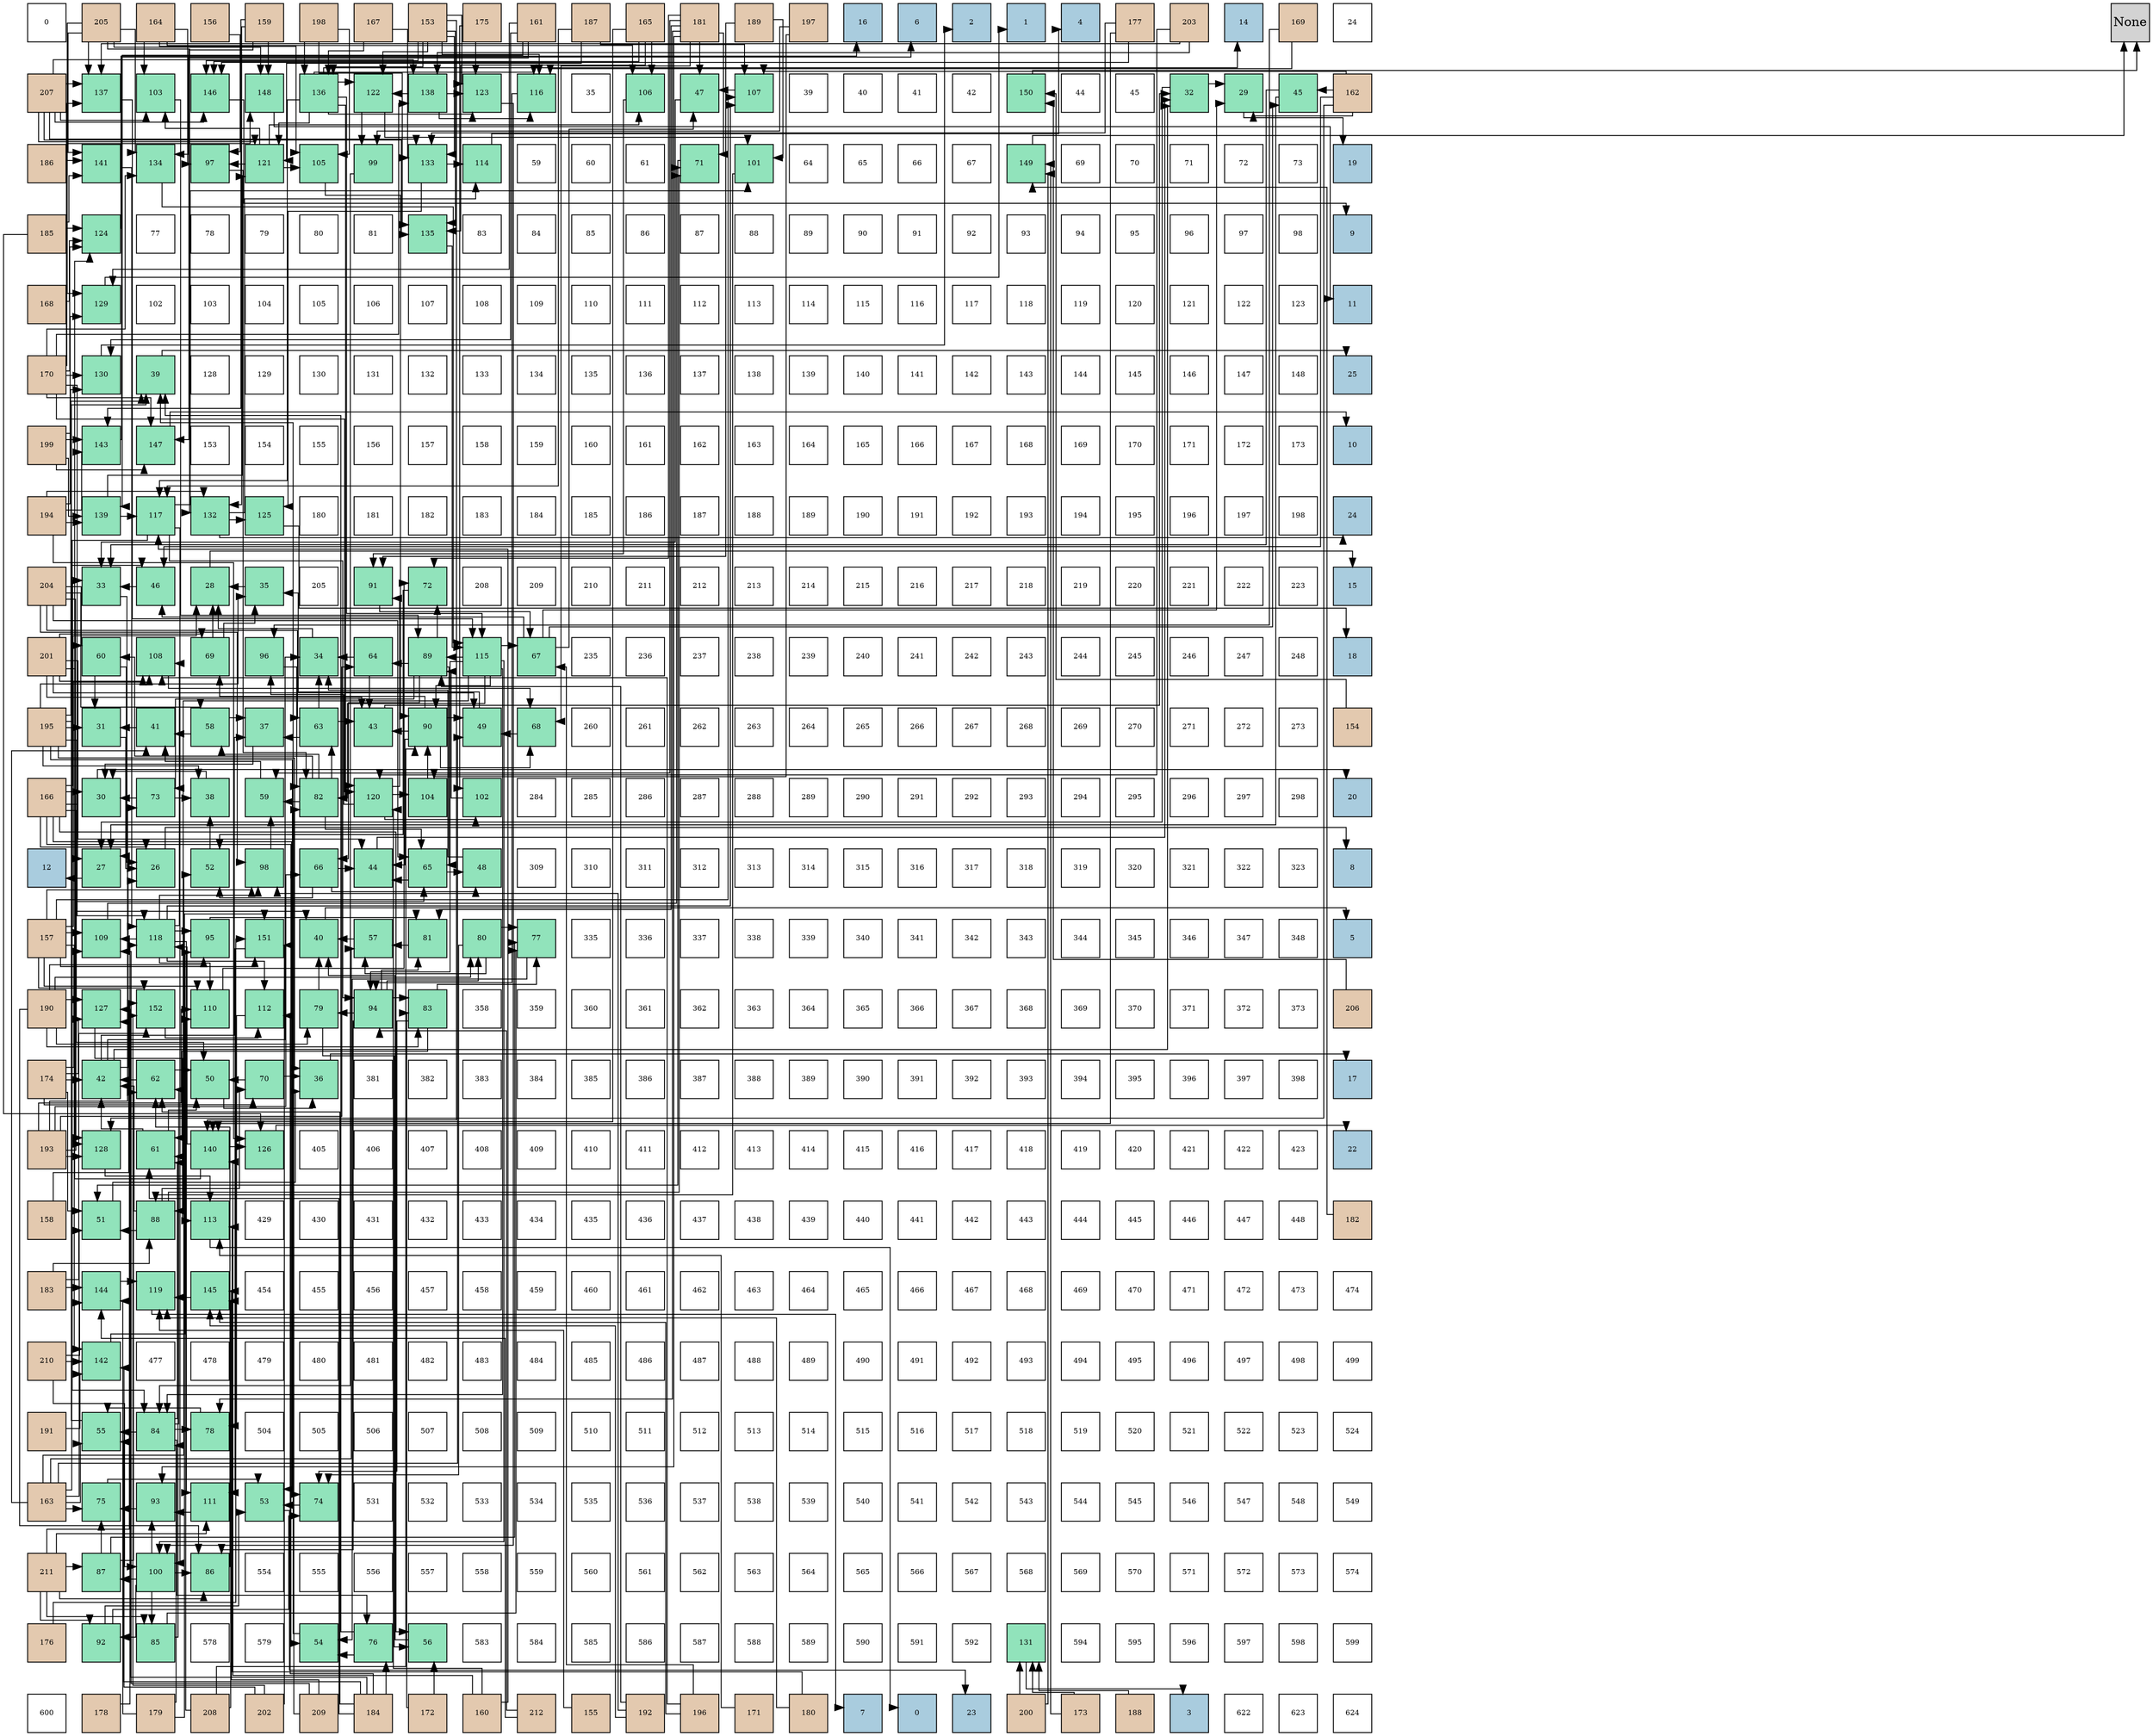 digraph layout{
 rankdir=TB;
 splines=ortho;
 node [style=filled shape=square fixedsize=true width=0.6];
0[label="0", fontsize=8, fillcolor="#ffffff"];
1[label="205", fontsize=8, fillcolor="#e3c9af"];
2[label="164", fontsize=8, fillcolor="#e3c9af"];
3[label="156", fontsize=8, fillcolor="#e3c9af"];
4[label="159", fontsize=8, fillcolor="#e3c9af"];
5[label="198", fontsize=8, fillcolor="#e3c9af"];
6[label="167", fontsize=8, fillcolor="#e3c9af"];
7[label="153", fontsize=8, fillcolor="#e3c9af"];
8[label="175", fontsize=8, fillcolor="#e3c9af"];
9[label="161", fontsize=8, fillcolor="#e3c9af"];
10[label="187", fontsize=8, fillcolor="#e3c9af"];
11[label="165", fontsize=8, fillcolor="#e3c9af"];
12[label="181", fontsize=8, fillcolor="#e3c9af"];
13[label="189", fontsize=8, fillcolor="#e3c9af"];
14[label="197", fontsize=8, fillcolor="#e3c9af"];
15[label="16", fontsize=8, fillcolor="#a9ccde"];
16[label="6", fontsize=8, fillcolor="#a9ccde"];
17[label="2", fontsize=8, fillcolor="#a9ccde"];
18[label="1", fontsize=8, fillcolor="#a9ccde"];
19[label="4", fontsize=8, fillcolor="#a9ccde"];
20[label="177", fontsize=8, fillcolor="#e3c9af"];
21[label="203", fontsize=8, fillcolor="#e3c9af"];
22[label="14", fontsize=8, fillcolor="#a9ccde"];
23[label="169", fontsize=8, fillcolor="#e3c9af"];
24[label="24", fontsize=8, fillcolor="#ffffff"];
25[label="207", fontsize=8, fillcolor="#e3c9af"];
26[label="137", fontsize=8, fillcolor="#91e3bb"];
27[label="103", fontsize=8, fillcolor="#91e3bb"];
28[label="146", fontsize=8, fillcolor="#91e3bb"];
29[label="148", fontsize=8, fillcolor="#91e3bb"];
30[label="136", fontsize=8, fillcolor="#91e3bb"];
31[label="122", fontsize=8, fillcolor="#91e3bb"];
32[label="138", fontsize=8, fillcolor="#91e3bb"];
33[label="123", fontsize=8, fillcolor="#91e3bb"];
34[label="116", fontsize=8, fillcolor="#91e3bb"];
35[label="35", fontsize=8, fillcolor="#ffffff"];
36[label="106", fontsize=8, fillcolor="#91e3bb"];
37[label="47", fontsize=8, fillcolor="#91e3bb"];
38[label="107", fontsize=8, fillcolor="#91e3bb"];
39[label="39", fontsize=8, fillcolor="#ffffff"];
40[label="40", fontsize=8, fillcolor="#ffffff"];
41[label="41", fontsize=8, fillcolor="#ffffff"];
42[label="42", fontsize=8, fillcolor="#ffffff"];
43[label="150", fontsize=8, fillcolor="#91e3bb"];
44[label="44", fontsize=8, fillcolor="#ffffff"];
45[label="45", fontsize=8, fillcolor="#ffffff"];
46[label="32", fontsize=8, fillcolor="#91e3bb"];
47[label="29", fontsize=8, fillcolor="#91e3bb"];
48[label="45", fontsize=8, fillcolor="#91e3bb"];
49[label="162", fontsize=8, fillcolor="#e3c9af"];
50[label="186", fontsize=8, fillcolor="#e3c9af"];
51[label="141", fontsize=8, fillcolor="#91e3bb"];
52[label="134", fontsize=8, fillcolor="#91e3bb"];
53[label="97", fontsize=8, fillcolor="#91e3bb"];
54[label="121", fontsize=8, fillcolor="#91e3bb"];
55[label="105", fontsize=8, fillcolor="#91e3bb"];
56[label="99", fontsize=8, fillcolor="#91e3bb"];
57[label="133", fontsize=8, fillcolor="#91e3bb"];
58[label="114", fontsize=8, fillcolor="#91e3bb"];
59[label="59", fontsize=8, fillcolor="#ffffff"];
60[label="60", fontsize=8, fillcolor="#ffffff"];
61[label="61", fontsize=8, fillcolor="#ffffff"];
62[label="71", fontsize=8, fillcolor="#91e3bb"];
63[label="101", fontsize=8, fillcolor="#91e3bb"];
64[label="64", fontsize=8, fillcolor="#ffffff"];
65[label="65", fontsize=8, fillcolor="#ffffff"];
66[label="66", fontsize=8, fillcolor="#ffffff"];
67[label="67", fontsize=8, fillcolor="#ffffff"];
68[label="149", fontsize=8, fillcolor="#91e3bb"];
69[label="69", fontsize=8, fillcolor="#ffffff"];
70[label="70", fontsize=8, fillcolor="#ffffff"];
71[label="71", fontsize=8, fillcolor="#ffffff"];
72[label="72", fontsize=8, fillcolor="#ffffff"];
73[label="73", fontsize=8, fillcolor="#ffffff"];
74[label="19", fontsize=8, fillcolor="#a9ccde"];
75[label="185", fontsize=8, fillcolor="#e3c9af"];
76[label="124", fontsize=8, fillcolor="#91e3bb"];
77[label="77", fontsize=8, fillcolor="#ffffff"];
78[label="78", fontsize=8, fillcolor="#ffffff"];
79[label="79", fontsize=8, fillcolor="#ffffff"];
80[label="80", fontsize=8, fillcolor="#ffffff"];
81[label="81", fontsize=8, fillcolor="#ffffff"];
82[label="135", fontsize=8, fillcolor="#91e3bb"];
83[label="83", fontsize=8, fillcolor="#ffffff"];
84[label="84", fontsize=8, fillcolor="#ffffff"];
85[label="85", fontsize=8, fillcolor="#ffffff"];
86[label="86", fontsize=8, fillcolor="#ffffff"];
87[label="87", fontsize=8, fillcolor="#ffffff"];
88[label="88", fontsize=8, fillcolor="#ffffff"];
89[label="89", fontsize=8, fillcolor="#ffffff"];
90[label="90", fontsize=8, fillcolor="#ffffff"];
91[label="91", fontsize=8, fillcolor="#ffffff"];
92[label="92", fontsize=8, fillcolor="#ffffff"];
93[label="93", fontsize=8, fillcolor="#ffffff"];
94[label="94", fontsize=8, fillcolor="#ffffff"];
95[label="95", fontsize=8, fillcolor="#ffffff"];
96[label="96", fontsize=8, fillcolor="#ffffff"];
97[label="97", fontsize=8, fillcolor="#ffffff"];
98[label="98", fontsize=8, fillcolor="#ffffff"];
99[label="9", fontsize=8, fillcolor="#a9ccde"];
100[label="168", fontsize=8, fillcolor="#e3c9af"];
101[label="129", fontsize=8, fillcolor="#91e3bb"];
102[label="102", fontsize=8, fillcolor="#ffffff"];
103[label="103", fontsize=8, fillcolor="#ffffff"];
104[label="104", fontsize=8, fillcolor="#ffffff"];
105[label="105", fontsize=8, fillcolor="#ffffff"];
106[label="106", fontsize=8, fillcolor="#ffffff"];
107[label="107", fontsize=8, fillcolor="#ffffff"];
108[label="108", fontsize=8, fillcolor="#ffffff"];
109[label="109", fontsize=8, fillcolor="#ffffff"];
110[label="110", fontsize=8, fillcolor="#ffffff"];
111[label="111", fontsize=8, fillcolor="#ffffff"];
112[label="112", fontsize=8, fillcolor="#ffffff"];
113[label="113", fontsize=8, fillcolor="#ffffff"];
114[label="114", fontsize=8, fillcolor="#ffffff"];
115[label="115", fontsize=8, fillcolor="#ffffff"];
116[label="116", fontsize=8, fillcolor="#ffffff"];
117[label="117", fontsize=8, fillcolor="#ffffff"];
118[label="118", fontsize=8, fillcolor="#ffffff"];
119[label="119", fontsize=8, fillcolor="#ffffff"];
120[label="120", fontsize=8, fillcolor="#ffffff"];
121[label="121", fontsize=8, fillcolor="#ffffff"];
122[label="122", fontsize=8, fillcolor="#ffffff"];
123[label="123", fontsize=8, fillcolor="#ffffff"];
124[label="11", fontsize=8, fillcolor="#a9ccde"];
125[label="170", fontsize=8, fillcolor="#e3c9af"];
126[label="130", fontsize=8, fillcolor="#91e3bb"];
127[label="39", fontsize=8, fillcolor="#91e3bb"];
128[label="128", fontsize=8, fillcolor="#ffffff"];
129[label="129", fontsize=8, fillcolor="#ffffff"];
130[label="130", fontsize=8, fillcolor="#ffffff"];
131[label="131", fontsize=8, fillcolor="#ffffff"];
132[label="132", fontsize=8, fillcolor="#ffffff"];
133[label="133", fontsize=8, fillcolor="#ffffff"];
134[label="134", fontsize=8, fillcolor="#ffffff"];
135[label="135", fontsize=8, fillcolor="#ffffff"];
136[label="136", fontsize=8, fillcolor="#ffffff"];
137[label="137", fontsize=8, fillcolor="#ffffff"];
138[label="138", fontsize=8, fillcolor="#ffffff"];
139[label="139", fontsize=8, fillcolor="#ffffff"];
140[label="140", fontsize=8, fillcolor="#ffffff"];
141[label="141", fontsize=8, fillcolor="#ffffff"];
142[label="142", fontsize=8, fillcolor="#ffffff"];
143[label="143", fontsize=8, fillcolor="#ffffff"];
144[label="144", fontsize=8, fillcolor="#ffffff"];
145[label="145", fontsize=8, fillcolor="#ffffff"];
146[label="146", fontsize=8, fillcolor="#ffffff"];
147[label="147", fontsize=8, fillcolor="#ffffff"];
148[label="148", fontsize=8, fillcolor="#ffffff"];
149[label="25", fontsize=8, fillcolor="#a9ccde"];
150[label="199", fontsize=8, fillcolor="#e3c9af"];
151[label="143", fontsize=8, fillcolor="#91e3bb"];
152[label="147", fontsize=8, fillcolor="#91e3bb"];
153[label="153", fontsize=8, fillcolor="#ffffff"];
154[label="154", fontsize=8, fillcolor="#ffffff"];
155[label="155", fontsize=8, fillcolor="#ffffff"];
156[label="156", fontsize=8, fillcolor="#ffffff"];
157[label="157", fontsize=8, fillcolor="#ffffff"];
158[label="158", fontsize=8, fillcolor="#ffffff"];
159[label="159", fontsize=8, fillcolor="#ffffff"];
160[label="160", fontsize=8, fillcolor="#ffffff"];
161[label="161", fontsize=8, fillcolor="#ffffff"];
162[label="162", fontsize=8, fillcolor="#ffffff"];
163[label="163", fontsize=8, fillcolor="#ffffff"];
164[label="164", fontsize=8, fillcolor="#ffffff"];
165[label="165", fontsize=8, fillcolor="#ffffff"];
166[label="166", fontsize=8, fillcolor="#ffffff"];
167[label="167", fontsize=8, fillcolor="#ffffff"];
168[label="168", fontsize=8, fillcolor="#ffffff"];
169[label="169", fontsize=8, fillcolor="#ffffff"];
170[label="170", fontsize=8, fillcolor="#ffffff"];
171[label="171", fontsize=8, fillcolor="#ffffff"];
172[label="172", fontsize=8, fillcolor="#ffffff"];
173[label="173", fontsize=8, fillcolor="#ffffff"];
174[label="10", fontsize=8, fillcolor="#a9ccde"];
175[label="194", fontsize=8, fillcolor="#e3c9af"];
176[label="139", fontsize=8, fillcolor="#91e3bb"];
177[label="117", fontsize=8, fillcolor="#91e3bb"];
178[label="132", fontsize=8, fillcolor="#91e3bb"];
179[label="125", fontsize=8, fillcolor="#91e3bb"];
180[label="180", fontsize=8, fillcolor="#ffffff"];
181[label="181", fontsize=8, fillcolor="#ffffff"];
182[label="182", fontsize=8, fillcolor="#ffffff"];
183[label="183", fontsize=8, fillcolor="#ffffff"];
184[label="184", fontsize=8, fillcolor="#ffffff"];
185[label="185", fontsize=8, fillcolor="#ffffff"];
186[label="186", fontsize=8, fillcolor="#ffffff"];
187[label="187", fontsize=8, fillcolor="#ffffff"];
188[label="188", fontsize=8, fillcolor="#ffffff"];
189[label="189", fontsize=8, fillcolor="#ffffff"];
190[label="190", fontsize=8, fillcolor="#ffffff"];
191[label="191", fontsize=8, fillcolor="#ffffff"];
192[label="192", fontsize=8, fillcolor="#ffffff"];
193[label="193", fontsize=8, fillcolor="#ffffff"];
194[label="194", fontsize=8, fillcolor="#ffffff"];
195[label="195", fontsize=8, fillcolor="#ffffff"];
196[label="196", fontsize=8, fillcolor="#ffffff"];
197[label="197", fontsize=8, fillcolor="#ffffff"];
198[label="198", fontsize=8, fillcolor="#ffffff"];
199[label="24", fontsize=8, fillcolor="#a9ccde"];
200[label="204", fontsize=8, fillcolor="#e3c9af"];
201[label="33", fontsize=8, fillcolor="#91e3bb"];
202[label="46", fontsize=8, fillcolor="#91e3bb"];
203[label="28", fontsize=8, fillcolor="#91e3bb"];
204[label="35", fontsize=8, fillcolor="#91e3bb"];
205[label="205", fontsize=8, fillcolor="#ffffff"];
206[label="91", fontsize=8, fillcolor="#91e3bb"];
207[label="72", fontsize=8, fillcolor="#91e3bb"];
208[label="208", fontsize=8, fillcolor="#ffffff"];
209[label="209", fontsize=8, fillcolor="#ffffff"];
210[label="210", fontsize=8, fillcolor="#ffffff"];
211[label="211", fontsize=8, fillcolor="#ffffff"];
212[label="212", fontsize=8, fillcolor="#ffffff"];
213[label="213", fontsize=8, fillcolor="#ffffff"];
214[label="214", fontsize=8, fillcolor="#ffffff"];
215[label="215", fontsize=8, fillcolor="#ffffff"];
216[label="216", fontsize=8, fillcolor="#ffffff"];
217[label="217", fontsize=8, fillcolor="#ffffff"];
218[label="218", fontsize=8, fillcolor="#ffffff"];
219[label="219", fontsize=8, fillcolor="#ffffff"];
220[label="220", fontsize=8, fillcolor="#ffffff"];
221[label="221", fontsize=8, fillcolor="#ffffff"];
222[label="222", fontsize=8, fillcolor="#ffffff"];
223[label="223", fontsize=8, fillcolor="#ffffff"];
224[label="15", fontsize=8, fillcolor="#a9ccde"];
225[label="201", fontsize=8, fillcolor="#e3c9af"];
226[label="60", fontsize=8, fillcolor="#91e3bb"];
227[label="108", fontsize=8, fillcolor="#91e3bb"];
228[label="69", fontsize=8, fillcolor="#91e3bb"];
229[label="96", fontsize=8, fillcolor="#91e3bb"];
230[label="34", fontsize=8, fillcolor="#91e3bb"];
231[label="64", fontsize=8, fillcolor="#91e3bb"];
232[label="89", fontsize=8, fillcolor="#91e3bb"];
233[label="115", fontsize=8, fillcolor="#91e3bb"];
234[label="67", fontsize=8, fillcolor="#91e3bb"];
235[label="235", fontsize=8, fillcolor="#ffffff"];
236[label="236", fontsize=8, fillcolor="#ffffff"];
237[label="237", fontsize=8, fillcolor="#ffffff"];
238[label="238", fontsize=8, fillcolor="#ffffff"];
239[label="239", fontsize=8, fillcolor="#ffffff"];
240[label="240", fontsize=8, fillcolor="#ffffff"];
241[label="241", fontsize=8, fillcolor="#ffffff"];
242[label="242", fontsize=8, fillcolor="#ffffff"];
243[label="243", fontsize=8, fillcolor="#ffffff"];
244[label="244", fontsize=8, fillcolor="#ffffff"];
245[label="245", fontsize=8, fillcolor="#ffffff"];
246[label="246", fontsize=8, fillcolor="#ffffff"];
247[label="247", fontsize=8, fillcolor="#ffffff"];
248[label="248", fontsize=8, fillcolor="#ffffff"];
249[label="18", fontsize=8, fillcolor="#a9ccde"];
250[label="195", fontsize=8, fillcolor="#e3c9af"];
251[label="31", fontsize=8, fillcolor="#91e3bb"];
252[label="41", fontsize=8, fillcolor="#91e3bb"];
253[label="58", fontsize=8, fillcolor="#91e3bb"];
254[label="37", fontsize=8, fillcolor="#91e3bb"];
255[label="63", fontsize=8, fillcolor="#91e3bb"];
256[label="43", fontsize=8, fillcolor="#91e3bb"];
257[label="90", fontsize=8, fillcolor="#91e3bb"];
258[label="49", fontsize=8, fillcolor="#91e3bb"];
259[label="68", fontsize=8, fillcolor="#91e3bb"];
260[label="260", fontsize=8, fillcolor="#ffffff"];
261[label="261", fontsize=8, fillcolor="#ffffff"];
262[label="262", fontsize=8, fillcolor="#ffffff"];
263[label="263", fontsize=8, fillcolor="#ffffff"];
264[label="264", fontsize=8, fillcolor="#ffffff"];
265[label="265", fontsize=8, fillcolor="#ffffff"];
266[label="266", fontsize=8, fillcolor="#ffffff"];
267[label="267", fontsize=8, fillcolor="#ffffff"];
268[label="268", fontsize=8, fillcolor="#ffffff"];
269[label="269", fontsize=8, fillcolor="#ffffff"];
270[label="270", fontsize=8, fillcolor="#ffffff"];
271[label="271", fontsize=8, fillcolor="#ffffff"];
272[label="272", fontsize=8, fillcolor="#ffffff"];
273[label="273", fontsize=8, fillcolor="#ffffff"];
274[label="154", fontsize=8, fillcolor="#e3c9af"];
275[label="166", fontsize=8, fillcolor="#e3c9af"];
276[label="30", fontsize=8, fillcolor="#91e3bb"];
277[label="73", fontsize=8, fillcolor="#91e3bb"];
278[label="38", fontsize=8, fillcolor="#91e3bb"];
279[label="59", fontsize=8, fillcolor="#91e3bb"];
280[label="82", fontsize=8, fillcolor="#91e3bb"];
281[label="120", fontsize=8, fillcolor="#91e3bb"];
282[label="104", fontsize=8, fillcolor="#91e3bb"];
283[label="102", fontsize=8, fillcolor="#91e3bb"];
284[label="284", fontsize=8, fillcolor="#ffffff"];
285[label="285", fontsize=8, fillcolor="#ffffff"];
286[label="286", fontsize=8, fillcolor="#ffffff"];
287[label="287", fontsize=8, fillcolor="#ffffff"];
288[label="288", fontsize=8, fillcolor="#ffffff"];
289[label="289", fontsize=8, fillcolor="#ffffff"];
290[label="290", fontsize=8, fillcolor="#ffffff"];
291[label="291", fontsize=8, fillcolor="#ffffff"];
292[label="292", fontsize=8, fillcolor="#ffffff"];
293[label="293", fontsize=8, fillcolor="#ffffff"];
294[label="294", fontsize=8, fillcolor="#ffffff"];
295[label="295", fontsize=8, fillcolor="#ffffff"];
296[label="296", fontsize=8, fillcolor="#ffffff"];
297[label="297", fontsize=8, fillcolor="#ffffff"];
298[label="298", fontsize=8, fillcolor="#ffffff"];
299[label="20", fontsize=8, fillcolor="#a9ccde"];
300[label="12", fontsize=8, fillcolor="#a9ccde"];
301[label="27", fontsize=8, fillcolor="#91e3bb"];
302[label="26", fontsize=8, fillcolor="#91e3bb"];
303[label="52", fontsize=8, fillcolor="#91e3bb"];
304[label="98", fontsize=8, fillcolor="#91e3bb"];
305[label="66", fontsize=8, fillcolor="#91e3bb"];
306[label="44", fontsize=8, fillcolor="#91e3bb"];
307[label="65", fontsize=8, fillcolor="#91e3bb"];
308[label="48", fontsize=8, fillcolor="#91e3bb"];
309[label="309", fontsize=8, fillcolor="#ffffff"];
310[label="310", fontsize=8, fillcolor="#ffffff"];
311[label="311", fontsize=8, fillcolor="#ffffff"];
312[label="312", fontsize=8, fillcolor="#ffffff"];
313[label="313", fontsize=8, fillcolor="#ffffff"];
314[label="314", fontsize=8, fillcolor="#ffffff"];
315[label="315", fontsize=8, fillcolor="#ffffff"];
316[label="316", fontsize=8, fillcolor="#ffffff"];
317[label="317", fontsize=8, fillcolor="#ffffff"];
318[label="318", fontsize=8, fillcolor="#ffffff"];
319[label="319", fontsize=8, fillcolor="#ffffff"];
320[label="320", fontsize=8, fillcolor="#ffffff"];
321[label="321", fontsize=8, fillcolor="#ffffff"];
322[label="322", fontsize=8, fillcolor="#ffffff"];
323[label="323", fontsize=8, fillcolor="#ffffff"];
324[label="8", fontsize=8, fillcolor="#a9ccde"];
325[label="157", fontsize=8, fillcolor="#e3c9af"];
326[label="109", fontsize=8, fillcolor="#91e3bb"];
327[label="118", fontsize=8, fillcolor="#91e3bb"];
328[label="95", fontsize=8, fillcolor="#91e3bb"];
329[label="151", fontsize=8, fillcolor="#91e3bb"];
330[label="40", fontsize=8, fillcolor="#91e3bb"];
331[label="57", fontsize=8, fillcolor="#91e3bb"];
332[label="81", fontsize=8, fillcolor="#91e3bb"];
333[label="80", fontsize=8, fillcolor="#91e3bb"];
334[label="77", fontsize=8, fillcolor="#91e3bb"];
335[label="335", fontsize=8, fillcolor="#ffffff"];
336[label="336", fontsize=8, fillcolor="#ffffff"];
337[label="337", fontsize=8, fillcolor="#ffffff"];
338[label="338", fontsize=8, fillcolor="#ffffff"];
339[label="339", fontsize=8, fillcolor="#ffffff"];
340[label="340", fontsize=8, fillcolor="#ffffff"];
341[label="341", fontsize=8, fillcolor="#ffffff"];
342[label="342", fontsize=8, fillcolor="#ffffff"];
343[label="343", fontsize=8, fillcolor="#ffffff"];
344[label="344", fontsize=8, fillcolor="#ffffff"];
345[label="345", fontsize=8, fillcolor="#ffffff"];
346[label="346", fontsize=8, fillcolor="#ffffff"];
347[label="347", fontsize=8, fillcolor="#ffffff"];
348[label="348", fontsize=8, fillcolor="#ffffff"];
349[label="5", fontsize=8, fillcolor="#a9ccde"];
350[label="190", fontsize=8, fillcolor="#e3c9af"];
351[label="127", fontsize=8, fillcolor="#91e3bb"];
352[label="152", fontsize=8, fillcolor="#91e3bb"];
353[label="110", fontsize=8, fillcolor="#91e3bb"];
354[label="112", fontsize=8, fillcolor="#91e3bb"];
355[label="79", fontsize=8, fillcolor="#91e3bb"];
356[label="94", fontsize=8, fillcolor="#91e3bb"];
357[label="83", fontsize=8, fillcolor="#91e3bb"];
358[label="358", fontsize=8, fillcolor="#ffffff"];
359[label="359", fontsize=8, fillcolor="#ffffff"];
360[label="360", fontsize=8, fillcolor="#ffffff"];
361[label="361", fontsize=8, fillcolor="#ffffff"];
362[label="362", fontsize=8, fillcolor="#ffffff"];
363[label="363", fontsize=8, fillcolor="#ffffff"];
364[label="364", fontsize=8, fillcolor="#ffffff"];
365[label="365", fontsize=8, fillcolor="#ffffff"];
366[label="366", fontsize=8, fillcolor="#ffffff"];
367[label="367", fontsize=8, fillcolor="#ffffff"];
368[label="368", fontsize=8, fillcolor="#ffffff"];
369[label="369", fontsize=8, fillcolor="#ffffff"];
370[label="370", fontsize=8, fillcolor="#ffffff"];
371[label="371", fontsize=8, fillcolor="#ffffff"];
372[label="372", fontsize=8, fillcolor="#ffffff"];
373[label="373", fontsize=8, fillcolor="#ffffff"];
374[label="206", fontsize=8, fillcolor="#e3c9af"];
375[label="174", fontsize=8, fillcolor="#e3c9af"];
376[label="42", fontsize=8, fillcolor="#91e3bb"];
377[label="62", fontsize=8, fillcolor="#91e3bb"];
378[label="50", fontsize=8, fillcolor="#91e3bb"];
379[label="70", fontsize=8, fillcolor="#91e3bb"];
380[label="36", fontsize=8, fillcolor="#91e3bb"];
381[label="381", fontsize=8, fillcolor="#ffffff"];
382[label="382", fontsize=8, fillcolor="#ffffff"];
383[label="383", fontsize=8, fillcolor="#ffffff"];
384[label="384", fontsize=8, fillcolor="#ffffff"];
385[label="385", fontsize=8, fillcolor="#ffffff"];
386[label="386", fontsize=8, fillcolor="#ffffff"];
387[label="387", fontsize=8, fillcolor="#ffffff"];
388[label="388", fontsize=8, fillcolor="#ffffff"];
389[label="389", fontsize=8, fillcolor="#ffffff"];
390[label="390", fontsize=8, fillcolor="#ffffff"];
391[label="391", fontsize=8, fillcolor="#ffffff"];
392[label="392", fontsize=8, fillcolor="#ffffff"];
393[label="393", fontsize=8, fillcolor="#ffffff"];
394[label="394", fontsize=8, fillcolor="#ffffff"];
395[label="395", fontsize=8, fillcolor="#ffffff"];
396[label="396", fontsize=8, fillcolor="#ffffff"];
397[label="397", fontsize=8, fillcolor="#ffffff"];
398[label="398", fontsize=8, fillcolor="#ffffff"];
399[label="17", fontsize=8, fillcolor="#a9ccde"];
400[label="193", fontsize=8, fillcolor="#e3c9af"];
401[label="128", fontsize=8, fillcolor="#91e3bb"];
402[label="61", fontsize=8, fillcolor="#91e3bb"];
403[label="140", fontsize=8, fillcolor="#91e3bb"];
404[label="126", fontsize=8, fillcolor="#91e3bb"];
405[label="405", fontsize=8, fillcolor="#ffffff"];
406[label="406", fontsize=8, fillcolor="#ffffff"];
407[label="407", fontsize=8, fillcolor="#ffffff"];
408[label="408", fontsize=8, fillcolor="#ffffff"];
409[label="409", fontsize=8, fillcolor="#ffffff"];
410[label="410", fontsize=8, fillcolor="#ffffff"];
411[label="411", fontsize=8, fillcolor="#ffffff"];
412[label="412", fontsize=8, fillcolor="#ffffff"];
413[label="413", fontsize=8, fillcolor="#ffffff"];
414[label="414", fontsize=8, fillcolor="#ffffff"];
415[label="415", fontsize=8, fillcolor="#ffffff"];
416[label="416", fontsize=8, fillcolor="#ffffff"];
417[label="417", fontsize=8, fillcolor="#ffffff"];
418[label="418", fontsize=8, fillcolor="#ffffff"];
419[label="419", fontsize=8, fillcolor="#ffffff"];
420[label="420", fontsize=8, fillcolor="#ffffff"];
421[label="421", fontsize=8, fillcolor="#ffffff"];
422[label="422", fontsize=8, fillcolor="#ffffff"];
423[label="423", fontsize=8, fillcolor="#ffffff"];
424[label="22", fontsize=8, fillcolor="#a9ccde"];
425[label="158", fontsize=8, fillcolor="#e3c9af"];
426[label="51", fontsize=8, fillcolor="#91e3bb"];
427[label="88", fontsize=8, fillcolor="#91e3bb"];
428[label="113", fontsize=8, fillcolor="#91e3bb"];
429[label="429", fontsize=8, fillcolor="#ffffff"];
430[label="430", fontsize=8, fillcolor="#ffffff"];
431[label="431", fontsize=8, fillcolor="#ffffff"];
432[label="432", fontsize=8, fillcolor="#ffffff"];
433[label="433", fontsize=8, fillcolor="#ffffff"];
434[label="434", fontsize=8, fillcolor="#ffffff"];
435[label="435", fontsize=8, fillcolor="#ffffff"];
436[label="436", fontsize=8, fillcolor="#ffffff"];
437[label="437", fontsize=8, fillcolor="#ffffff"];
438[label="438", fontsize=8, fillcolor="#ffffff"];
439[label="439", fontsize=8, fillcolor="#ffffff"];
440[label="440", fontsize=8, fillcolor="#ffffff"];
441[label="441", fontsize=8, fillcolor="#ffffff"];
442[label="442", fontsize=8, fillcolor="#ffffff"];
443[label="443", fontsize=8, fillcolor="#ffffff"];
444[label="444", fontsize=8, fillcolor="#ffffff"];
445[label="445", fontsize=8, fillcolor="#ffffff"];
446[label="446", fontsize=8, fillcolor="#ffffff"];
447[label="447", fontsize=8, fillcolor="#ffffff"];
448[label="448", fontsize=8, fillcolor="#ffffff"];
449[label="182", fontsize=8, fillcolor="#e3c9af"];
450[label="183", fontsize=8, fillcolor="#e3c9af"];
451[label="144", fontsize=8, fillcolor="#91e3bb"];
452[label="119", fontsize=8, fillcolor="#91e3bb"];
453[label="145", fontsize=8, fillcolor="#91e3bb"];
454[label="454", fontsize=8, fillcolor="#ffffff"];
455[label="455", fontsize=8, fillcolor="#ffffff"];
456[label="456", fontsize=8, fillcolor="#ffffff"];
457[label="457", fontsize=8, fillcolor="#ffffff"];
458[label="458", fontsize=8, fillcolor="#ffffff"];
459[label="459", fontsize=8, fillcolor="#ffffff"];
460[label="460", fontsize=8, fillcolor="#ffffff"];
461[label="461", fontsize=8, fillcolor="#ffffff"];
462[label="462", fontsize=8, fillcolor="#ffffff"];
463[label="463", fontsize=8, fillcolor="#ffffff"];
464[label="464", fontsize=8, fillcolor="#ffffff"];
465[label="465", fontsize=8, fillcolor="#ffffff"];
466[label="466", fontsize=8, fillcolor="#ffffff"];
467[label="467", fontsize=8, fillcolor="#ffffff"];
468[label="468", fontsize=8, fillcolor="#ffffff"];
469[label="469", fontsize=8, fillcolor="#ffffff"];
470[label="470", fontsize=8, fillcolor="#ffffff"];
471[label="471", fontsize=8, fillcolor="#ffffff"];
472[label="472", fontsize=8, fillcolor="#ffffff"];
473[label="473", fontsize=8, fillcolor="#ffffff"];
474[label="474", fontsize=8, fillcolor="#ffffff"];
475[label="210", fontsize=8, fillcolor="#e3c9af"];
476[label="142", fontsize=8, fillcolor="#91e3bb"];
477[label="477", fontsize=8, fillcolor="#ffffff"];
478[label="478", fontsize=8, fillcolor="#ffffff"];
479[label="479", fontsize=8, fillcolor="#ffffff"];
480[label="480", fontsize=8, fillcolor="#ffffff"];
481[label="481", fontsize=8, fillcolor="#ffffff"];
482[label="482", fontsize=8, fillcolor="#ffffff"];
483[label="483", fontsize=8, fillcolor="#ffffff"];
484[label="484", fontsize=8, fillcolor="#ffffff"];
485[label="485", fontsize=8, fillcolor="#ffffff"];
486[label="486", fontsize=8, fillcolor="#ffffff"];
487[label="487", fontsize=8, fillcolor="#ffffff"];
488[label="488", fontsize=8, fillcolor="#ffffff"];
489[label="489", fontsize=8, fillcolor="#ffffff"];
490[label="490", fontsize=8, fillcolor="#ffffff"];
491[label="491", fontsize=8, fillcolor="#ffffff"];
492[label="492", fontsize=8, fillcolor="#ffffff"];
493[label="493", fontsize=8, fillcolor="#ffffff"];
494[label="494", fontsize=8, fillcolor="#ffffff"];
495[label="495", fontsize=8, fillcolor="#ffffff"];
496[label="496", fontsize=8, fillcolor="#ffffff"];
497[label="497", fontsize=8, fillcolor="#ffffff"];
498[label="498", fontsize=8, fillcolor="#ffffff"];
499[label="499", fontsize=8, fillcolor="#ffffff"];
500[label="191", fontsize=8, fillcolor="#e3c9af"];
501[label="55", fontsize=8, fillcolor="#91e3bb"];
502[label="84", fontsize=8, fillcolor="#91e3bb"];
503[label="78", fontsize=8, fillcolor="#91e3bb"];
504[label="504", fontsize=8, fillcolor="#ffffff"];
505[label="505", fontsize=8, fillcolor="#ffffff"];
506[label="506", fontsize=8, fillcolor="#ffffff"];
507[label="507", fontsize=8, fillcolor="#ffffff"];
508[label="508", fontsize=8, fillcolor="#ffffff"];
509[label="509", fontsize=8, fillcolor="#ffffff"];
510[label="510", fontsize=8, fillcolor="#ffffff"];
511[label="511", fontsize=8, fillcolor="#ffffff"];
512[label="512", fontsize=8, fillcolor="#ffffff"];
513[label="513", fontsize=8, fillcolor="#ffffff"];
514[label="514", fontsize=8, fillcolor="#ffffff"];
515[label="515", fontsize=8, fillcolor="#ffffff"];
516[label="516", fontsize=8, fillcolor="#ffffff"];
517[label="517", fontsize=8, fillcolor="#ffffff"];
518[label="518", fontsize=8, fillcolor="#ffffff"];
519[label="519", fontsize=8, fillcolor="#ffffff"];
520[label="520", fontsize=8, fillcolor="#ffffff"];
521[label="521", fontsize=8, fillcolor="#ffffff"];
522[label="522", fontsize=8, fillcolor="#ffffff"];
523[label="523", fontsize=8, fillcolor="#ffffff"];
524[label="524", fontsize=8, fillcolor="#ffffff"];
525[label="163", fontsize=8, fillcolor="#e3c9af"];
526[label="75", fontsize=8, fillcolor="#91e3bb"];
527[label="93", fontsize=8, fillcolor="#91e3bb"];
528[label="111", fontsize=8, fillcolor="#91e3bb"];
529[label="53", fontsize=8, fillcolor="#91e3bb"];
530[label="74", fontsize=8, fillcolor="#91e3bb"];
531[label="531", fontsize=8, fillcolor="#ffffff"];
532[label="532", fontsize=8, fillcolor="#ffffff"];
533[label="533", fontsize=8, fillcolor="#ffffff"];
534[label="534", fontsize=8, fillcolor="#ffffff"];
535[label="535", fontsize=8, fillcolor="#ffffff"];
536[label="536", fontsize=8, fillcolor="#ffffff"];
537[label="537", fontsize=8, fillcolor="#ffffff"];
538[label="538", fontsize=8, fillcolor="#ffffff"];
539[label="539", fontsize=8, fillcolor="#ffffff"];
540[label="540", fontsize=8, fillcolor="#ffffff"];
541[label="541", fontsize=8, fillcolor="#ffffff"];
542[label="542", fontsize=8, fillcolor="#ffffff"];
543[label="543", fontsize=8, fillcolor="#ffffff"];
544[label="544", fontsize=8, fillcolor="#ffffff"];
545[label="545", fontsize=8, fillcolor="#ffffff"];
546[label="546", fontsize=8, fillcolor="#ffffff"];
547[label="547", fontsize=8, fillcolor="#ffffff"];
548[label="548", fontsize=8, fillcolor="#ffffff"];
549[label="549", fontsize=8, fillcolor="#ffffff"];
550[label="211", fontsize=8, fillcolor="#e3c9af"];
551[label="87", fontsize=8, fillcolor="#91e3bb"];
552[label="100", fontsize=8, fillcolor="#91e3bb"];
553[label="86", fontsize=8, fillcolor="#91e3bb"];
554[label="554", fontsize=8, fillcolor="#ffffff"];
555[label="555", fontsize=8, fillcolor="#ffffff"];
556[label="556", fontsize=8, fillcolor="#ffffff"];
557[label="557", fontsize=8, fillcolor="#ffffff"];
558[label="558", fontsize=8, fillcolor="#ffffff"];
559[label="559", fontsize=8, fillcolor="#ffffff"];
560[label="560", fontsize=8, fillcolor="#ffffff"];
561[label="561", fontsize=8, fillcolor="#ffffff"];
562[label="562", fontsize=8, fillcolor="#ffffff"];
563[label="563", fontsize=8, fillcolor="#ffffff"];
564[label="564", fontsize=8, fillcolor="#ffffff"];
565[label="565", fontsize=8, fillcolor="#ffffff"];
566[label="566", fontsize=8, fillcolor="#ffffff"];
567[label="567", fontsize=8, fillcolor="#ffffff"];
568[label="568", fontsize=8, fillcolor="#ffffff"];
569[label="569", fontsize=8, fillcolor="#ffffff"];
570[label="570", fontsize=8, fillcolor="#ffffff"];
571[label="571", fontsize=8, fillcolor="#ffffff"];
572[label="572", fontsize=8, fillcolor="#ffffff"];
573[label="573", fontsize=8, fillcolor="#ffffff"];
574[label="574", fontsize=8, fillcolor="#ffffff"];
575[label="176", fontsize=8, fillcolor="#e3c9af"];
576[label="92", fontsize=8, fillcolor="#91e3bb"];
577[label="85", fontsize=8, fillcolor="#91e3bb"];
578[label="578", fontsize=8, fillcolor="#ffffff"];
579[label="579", fontsize=8, fillcolor="#ffffff"];
580[label="54", fontsize=8, fillcolor="#91e3bb"];
581[label="76", fontsize=8, fillcolor="#91e3bb"];
582[label="56", fontsize=8, fillcolor="#91e3bb"];
583[label="583", fontsize=8, fillcolor="#ffffff"];
584[label="584", fontsize=8, fillcolor="#ffffff"];
585[label="585", fontsize=8, fillcolor="#ffffff"];
586[label="586", fontsize=8, fillcolor="#ffffff"];
587[label="587", fontsize=8, fillcolor="#ffffff"];
588[label="588", fontsize=8, fillcolor="#ffffff"];
589[label="589", fontsize=8, fillcolor="#ffffff"];
590[label="590", fontsize=8, fillcolor="#ffffff"];
591[label="591", fontsize=8, fillcolor="#ffffff"];
592[label="592", fontsize=8, fillcolor="#ffffff"];
593[label="131", fontsize=8, fillcolor="#91e3bb"];
594[label="594", fontsize=8, fillcolor="#ffffff"];
595[label="595", fontsize=8, fillcolor="#ffffff"];
596[label="596", fontsize=8, fillcolor="#ffffff"];
597[label="597", fontsize=8, fillcolor="#ffffff"];
598[label="598", fontsize=8, fillcolor="#ffffff"];
599[label="599", fontsize=8, fillcolor="#ffffff"];
600[label="600", fontsize=8, fillcolor="#ffffff"];
601[label="178", fontsize=8, fillcolor="#e3c9af"];
602[label="179", fontsize=8, fillcolor="#e3c9af"];
603[label="208", fontsize=8, fillcolor="#e3c9af"];
604[label="202", fontsize=8, fillcolor="#e3c9af"];
605[label="209", fontsize=8, fillcolor="#e3c9af"];
606[label="184", fontsize=8, fillcolor="#e3c9af"];
607[label="172", fontsize=8, fillcolor="#e3c9af"];
608[label="160", fontsize=8, fillcolor="#e3c9af"];
609[label="212", fontsize=8, fillcolor="#e3c9af"];
610[label="155", fontsize=8, fillcolor="#e3c9af"];
611[label="192", fontsize=8, fillcolor="#e3c9af"];
612[label="196", fontsize=8, fillcolor="#e3c9af"];
613[label="171", fontsize=8, fillcolor="#e3c9af"];
614[label="180", fontsize=8, fillcolor="#e3c9af"];
615[label="7", fontsize=8, fillcolor="#a9ccde"];
616[label="0", fontsize=8, fillcolor="#a9ccde"];
617[label="23", fontsize=8, fillcolor="#a9ccde"];
618[label="200", fontsize=8, fillcolor="#e3c9af"];
619[label="173", fontsize=8, fillcolor="#e3c9af"];
620[label="188", fontsize=8, fillcolor="#e3c9af"];
621[label="3", fontsize=8, fillcolor="#a9ccde"];
622[label="622", fontsize=8, fillcolor="#ffffff"];
623[label="623", fontsize=8, fillcolor="#ffffff"];
624[label="624", fontsize=8, fillcolor="#ffffff"];
edge [constraint=false, style=vis];302 -> 324;
301 -> 300;
203 -> 224;
47 -> 74;
276 -> 299;
251 -> 302;
46 -> 301;
46 -> 47;
201 -> 301;
230 -> 203;
204 -> 203;
380 -> 399;
254 -> 276;
278 -> 276;
127 -> 149;
330 -> 349;
252 -> 251;
376 -> 302;
376 -> 46;
376 -> 230;
376 -> 254;
256 -> 46;
306 -> 46;
48 -> 301;
48 -> 201;
202 -> 201;
37 -> 201;
308 -> 230;
258 -> 204;
378 -> 380;
426 -> 380;
303 -> 278;
529 -> 617;
580 -> 127;
501 -> 127;
582 -> 330;
331 -> 330;
253 -> 254;
253 -> 252;
279 -> 252;
226 -> 302;
226 -> 251;
402 -> 376;
402 -> 378;
377 -> 376;
377 -> 378;
255 -> 230;
255 -> 254;
255 -> 256;
231 -> 230;
231 -> 256;
307 -> 306;
307 -> 308;
305 -> 306;
305 -> 308;
305 -> 303;
234 -> 47;
234 -> 48;
234 -> 202;
234 -> 37;
259 -> 258;
228 -> 203;
228 -> 204;
379 -> 380;
379 -> 378;
62 -> 426;
207 -> 303;
277 -> 276;
277 -> 278;
530 -> 529;
526 -> 529;
581 -> 127;
581 -> 580;
334 -> 580;
503 -> 501;
355 -> 330;
355 -> 582;
333 -> 331;
333 -> 530;
333 -> 334;
332 -> 331;
280 -> 253;
280 -> 279;
280 -> 226;
280 -> 255;
280 -> 307;
357 -> 402;
357 -> 530;
357 -> 334;
502 -> 501;
502 -> 402;
502 -> 377;
502 -> 581;
502 -> 503;
577 -> 402;
577 -> 334;
553 -> 377;
551 -> 377;
551 -> 526;
551 -> 334;
427 -> 376;
427 -> 426;
427 -> 379;
427 -> 62;
232 -> 231;
232 -> 307;
232 -> 305;
232 -> 207;
232 -> 277;
257 -> 256;
257 -> 306;
257 -> 258;
257 -> 259;
257 -> 228;
206 -> 234;
576 -> 529;
576 -> 530;
527 -> 526;
356 -> 355;
356 -> 333;
356 -> 332;
356 -> 357;
356 -> 553;
328 -> 332;
229 -> 280;
53 -> 280;
304 -> 279;
56 -> 502;
552 -> 577;
552 -> 553;
552 -> 551;
552 -> 576;
552 -> 527;
63 -> 427;
283 -> 232;
27 -> 232;
282 -> 257;
55 -> 257;
36 -> 206;
38 -> 37;
227 -> 259;
326 -> 62;
353 -> 207;
528 -> 527;
354 -> 503;
428 -> 616;
58 -> 19;
233 -> 234;
233 -> 280;
233 -> 502;
233 -> 427;
233 -> 232;
233 -> 257;
233 -> 356;
233 -> 552;
34 -> 356;
177 -> 502;
177 -> 356;
177 -> 552;
177 -> 63;
327 -> 328;
327 -> 304;
327 -> 38;
327 -> 227;
327 -> 326;
327 -> 353;
327 -> 528;
327 -> 354;
452 -> 615;
281 -> 206;
281 -> 229;
281 -> 283;
281 -> 282;
54 -> 53;
54 -> 27;
54 -> 55;
54 -> 36;
31 -> 56;
31 -> 63;
33 -> 552;
76 -> 15;
179 -> 249;
404 -> 424;
351 -> 428;
401 -> 428;
101 -> 18;
126 -> 17;
593 -> 621;
178 -> 199;
178 -> 58;
178 -> 179;
57 -> 58;
57 -> 179;
52 -> 233;
82 -> 233;
30 -> 22;
30 -> 233;
30 -> 34;
30 -> 177;
30 -> 281;
30 -> 54;
30 -> 31;
30 -> 33;
26 -> 233;
32 -> 34;
32 -> 31;
32 -> 33;
176 -> 177;
176 -> 54;
403 -> 327;
403 -> 76;
403 -> 404;
51 -> 327;
476 -> 328;
151 -> 16;
451 -> 452;
453 -> 452;
28 -> 99;
152 -> 174;
29 -> 124;
68 -> None;
43 -> None;
329 -> 528;
352 -> 354;
7 -> 34;
7 -> 31;
7 -> 33;
7 -> 57;
7 -> 82;
7 -> 30;
7 -> 403;
7 -> 28;
274 -> 43;
610 -> 452;
3 -> 53;
325 -> 304;
325 -> 38;
325 -> 227;
325 -> 326;
325 -> 353;
325 -> 476;
325 -> 329;
325 -> 352;
425 -> 352;
4 -> 178;
4 -> 151;
4 -> 152;
4 -> 29;
608 -> 177;
608 -> 281;
608 -> 403;
9 -> 101;
9 -> 126;
9 -> 52;
9 -> 176;
49 -> 47;
49 -> 48;
49 -> 202;
49 -> 38;
49 -> 401;
525 -> 252;
525 -> 202;
525 -> 258;
525 -> 426;
525 -> 303;
525 -> 501;
525 -> 331;
525 -> 526;
2 -> 53;
2 -> 27;
2 -> 55;
2 -> 36;
11 -> 36;
11 -> 82;
11 -> 403;
11 -> 28;
275 -> 302;
275 -> 301;
275 -> 203;
275 -> 276;
275 -> 378;
275 -> 580;
275 -> 582;
275 -> 530;
6 -> 57;
6 -> 30;
100 -> 76;
23 -> 229;
23 -> 34;
125 -> 327;
125 -> 281;
125 -> 76;
125 -> 126;
125 -> 52;
125 -> 26;
125 -> 32;
125 -> 152;
125 -> 29;
613 -> 428;
607 -> 582;
607 -> 357;
619 -> 593;
619 -> 68;
375 -> 376;
375 -> 426;
375 -> 379;
375 -> 326;
375 -> 351;
8 -> 283;
8 -> 33;
575 -> 329;
20 -> 57;
20 -> 403;
20 -> 28;
601 -> 327;
602 -> 502;
602 -> 451;
602 -> 329;
614 -> 428;
614 -> 452;
12 -> 37;
12 -> 279;
12 -> 259;
12 -> 62;
12 -> 207;
12 -> 503;
12 -> 332;
12 -> 527;
449 -> 68;
450 -> 427;
450 -> 451;
450 -> 352;
606 -> 501;
606 -> 402;
606 -> 377;
606 -> 581;
606 -> 354;
606 -> 351;
75 -> 76;
75 -> 404;
75 -> 51;
50 -> 51;
10 -> 38;
10 -> 177;
10 -> 54;
620 -> 593;
13 -> 206;
13 -> 63;
350 -> 355;
350 -> 333;
350 -> 357;
350 -> 553;
350 -> 328;
350 -> 351;
500 -> 476;
611 -> 232;
611 -> 304;
611 -> 453;
400 -> 231;
400 -> 307;
400 -> 305;
400 -> 277;
400 -> 353;
400 -> 401;
175 -> 404;
175 -> 101;
175 -> 178;
175 -> 176;
175 -> 151;
250 -> 251;
250 -> 201;
250 -> 204;
250 -> 380;
250 -> 278;
250 -> 127;
250 -> 330;
250 -> 529;
612 -> 234;
612 -> 227;
612 -> 453;
14 -> 56;
14 -> 282;
5 -> 55;
5 -> 82;
5 -> 30;
150 -> 126;
150 -> 176;
150 -> 151;
150 -> 152;
618 -> 593;
618 -> 68;
225 -> 256;
225 -> 306;
225 -> 258;
225 -> 228;
225 -> 227;
225 -> 401;
604 -> 476;
604 -> 329;
604 -> 352;
21 -> 281;
21 -> 26;
21 -> 32;
200 -> 253;
200 -> 226;
200 -> 255;
200 -> 307;
200 -> 304;
200 -> 401;
1 -> 101;
1 -> 178;
1 -> 52;
1 -> 26;
1 -> 51;
1 -> 29;
374 -> 43;
25 -> 27;
25 -> 54;
25 -> 57;
25 -> 82;
25 -> 26;
25 -> 32;
25 -> 28;
603 -> 257;
603 -> 353;
603 -> 453;
605 -> 280;
605 -> 326;
605 -> 453;
475 -> 552;
475 -> 476;
475 -> 451;
550 -> 577;
550 -> 553;
550 -> 551;
550 -> 576;
550 -> 528;
550 -> 351;
609 -> 356;
609 -> 451;
edge [constraint=true, style=invis];
0 -> 25 -> 50 -> 75 -> 100 -> 125 -> 150 -> 175 -> 200 -> 225 -> 250 -> 275 -> 300 -> 325 -> 350 -> 375 -> 400 -> 425 -> 450 -> 475 -> 500 -> 525 -> 550 -> 575 -> 600;
1 -> 26 -> 51 -> 76 -> 101 -> 126 -> 151 -> 176 -> 201 -> 226 -> 251 -> 276 -> 301 -> 326 -> 351 -> 376 -> 401 -> 426 -> 451 -> 476 -> 501 -> 526 -> 551 -> 576 -> 601;
2 -> 27 -> 52 -> 77 -> 102 -> 127 -> 152 -> 177 -> 202 -> 227 -> 252 -> 277 -> 302 -> 327 -> 352 -> 377 -> 402 -> 427 -> 452 -> 477 -> 502 -> 527 -> 552 -> 577 -> 602;
3 -> 28 -> 53 -> 78 -> 103 -> 128 -> 153 -> 178 -> 203 -> 228 -> 253 -> 278 -> 303 -> 328 -> 353 -> 378 -> 403 -> 428 -> 453 -> 478 -> 503 -> 528 -> 553 -> 578 -> 603;
4 -> 29 -> 54 -> 79 -> 104 -> 129 -> 154 -> 179 -> 204 -> 229 -> 254 -> 279 -> 304 -> 329 -> 354 -> 379 -> 404 -> 429 -> 454 -> 479 -> 504 -> 529 -> 554 -> 579 -> 604;
5 -> 30 -> 55 -> 80 -> 105 -> 130 -> 155 -> 180 -> 205 -> 230 -> 255 -> 280 -> 305 -> 330 -> 355 -> 380 -> 405 -> 430 -> 455 -> 480 -> 505 -> 530 -> 555 -> 580 -> 605;
6 -> 31 -> 56 -> 81 -> 106 -> 131 -> 156 -> 181 -> 206 -> 231 -> 256 -> 281 -> 306 -> 331 -> 356 -> 381 -> 406 -> 431 -> 456 -> 481 -> 506 -> 531 -> 556 -> 581 -> 606;
7 -> 32 -> 57 -> 82 -> 107 -> 132 -> 157 -> 182 -> 207 -> 232 -> 257 -> 282 -> 307 -> 332 -> 357 -> 382 -> 407 -> 432 -> 457 -> 482 -> 507 -> 532 -> 557 -> 582 -> 607;
8 -> 33 -> 58 -> 83 -> 108 -> 133 -> 158 -> 183 -> 208 -> 233 -> 258 -> 283 -> 308 -> 333 -> 358 -> 383 -> 408 -> 433 -> 458 -> 483 -> 508 -> 533 -> 558 -> 583 -> 608;
9 -> 34 -> 59 -> 84 -> 109 -> 134 -> 159 -> 184 -> 209 -> 234 -> 259 -> 284 -> 309 -> 334 -> 359 -> 384 -> 409 -> 434 -> 459 -> 484 -> 509 -> 534 -> 559 -> 584 -> 609;
10 -> 35 -> 60 -> 85 -> 110 -> 135 -> 160 -> 185 -> 210 -> 235 -> 260 -> 285 -> 310 -> 335 -> 360 -> 385 -> 410 -> 435 -> 460 -> 485 -> 510 -> 535 -> 560 -> 585 -> 610;
11 -> 36 -> 61 -> 86 -> 111 -> 136 -> 161 -> 186 -> 211 -> 236 -> 261 -> 286 -> 311 -> 336 -> 361 -> 386 -> 411 -> 436 -> 461 -> 486 -> 511 -> 536 -> 561 -> 586 -> 611;
12 -> 37 -> 62 -> 87 -> 112 -> 137 -> 162 -> 187 -> 212 -> 237 -> 262 -> 287 -> 312 -> 337 -> 362 -> 387 -> 412 -> 437 -> 462 -> 487 -> 512 -> 537 -> 562 -> 587 -> 612;
13 -> 38 -> 63 -> 88 -> 113 -> 138 -> 163 -> 188 -> 213 -> 238 -> 263 -> 288 -> 313 -> 338 -> 363 -> 388 -> 413 -> 438 -> 463 -> 488 -> 513 -> 538 -> 563 -> 588 -> 613;
14 -> 39 -> 64 -> 89 -> 114 -> 139 -> 164 -> 189 -> 214 -> 239 -> 264 -> 289 -> 314 -> 339 -> 364 -> 389 -> 414 -> 439 -> 464 -> 489 -> 514 -> 539 -> 564 -> 589 -> 614;
15 -> 40 -> 65 -> 90 -> 115 -> 140 -> 165 -> 190 -> 215 -> 240 -> 265 -> 290 -> 315 -> 340 -> 365 -> 390 -> 415 -> 440 -> 465 -> 490 -> 515 -> 540 -> 565 -> 590 -> 615;
16 -> 41 -> 66 -> 91 -> 116 -> 141 -> 166 -> 191 -> 216 -> 241 -> 266 -> 291 -> 316 -> 341 -> 366 -> 391 -> 416 -> 441 -> 466 -> 491 -> 516 -> 541 -> 566 -> 591 -> 616;
17 -> 42 -> 67 -> 92 -> 117 -> 142 -> 167 -> 192 -> 217 -> 242 -> 267 -> 292 -> 317 -> 342 -> 367 -> 392 -> 417 -> 442 -> 467 -> 492 -> 517 -> 542 -> 567 -> 592 -> 617;
18 -> 43 -> 68 -> 93 -> 118 -> 143 -> 168 -> 193 -> 218 -> 243 -> 268 -> 293 -> 318 -> 343 -> 368 -> 393 -> 418 -> 443 -> 468 -> 493 -> 518 -> 543 -> 568 -> 593 -> 618;
19 -> 44 -> 69 -> 94 -> 119 -> 144 -> 169 -> 194 -> 219 -> 244 -> 269 -> 294 -> 319 -> 344 -> 369 -> 394 -> 419 -> 444 -> 469 -> 494 -> 519 -> 544 -> 569 -> 594 -> 619;
20 -> 45 -> 70 -> 95 -> 120 -> 145 -> 170 -> 195 -> 220 -> 245 -> 270 -> 295 -> 320 -> 345 -> 370 -> 395 -> 420 -> 445 -> 470 -> 495 -> 520 -> 545 -> 570 -> 595 -> 620;
21 -> 46 -> 71 -> 96 -> 121 -> 146 -> 171 -> 196 -> 221 -> 246 -> 271 -> 296 -> 321 -> 346 -> 371 -> 396 -> 421 -> 446 -> 471 -> 496 -> 521 -> 546 -> 571 -> 596 -> 621;
22 -> 47 -> 72 -> 97 -> 122 -> 147 -> 172 -> 197 -> 222 -> 247 -> 272 -> 297 -> 322 -> 347 -> 372 -> 397 -> 422 -> 447 -> 472 -> 497 -> 522 -> 547 -> 572 -> 597 -> 622;
23 -> 48 -> 73 -> 98 -> 123 -> 148 -> 173 -> 198 -> 223 -> 248 -> 273 -> 298 -> 323 -> 348 -> 373 -> 398 -> 423 -> 448 -> 473 -> 498 -> 523 -> 548 -> 573 -> 598 -> 623;
24 -> 49 -> 74 -> 99 -> 124 -> 149 -> 174 -> 199 -> 224 -> 249 -> 274 -> 299 -> 324 -> 349 -> 374 -> 399 -> 424 -> 449 -> 474 -> 499 -> 524 -> 549 -> 574 -> 599 -> 624;
rank = same {0 -> 1 -> 2 -> 3 -> 4 -> 5 -> 6 -> 7 -> 8 -> 9 -> 10 -> 11 -> 12 -> 13 -> 14 -> 15 -> 16 -> 17 -> 18 -> 19 -> 20 -> 21 -> 22 -> 23 -> 24};
rank = same {25 -> 26 -> 27 -> 28 -> 29 -> 30 -> 31 -> 32 -> 33 -> 34 -> 35 -> 36 -> 37 -> 38 -> 39 -> 40 -> 41 -> 42 -> 43 -> 44 -> 45 -> 46 -> 47 -> 48 -> 49};
rank = same {50 -> 51 -> 52 -> 53 -> 54 -> 55 -> 56 -> 57 -> 58 -> 59 -> 60 -> 61 -> 62 -> 63 -> 64 -> 65 -> 66 -> 67 -> 68 -> 69 -> 70 -> 71 -> 72 -> 73 -> 74};
rank = same {75 -> 76 -> 77 -> 78 -> 79 -> 80 -> 81 -> 82 -> 83 -> 84 -> 85 -> 86 -> 87 -> 88 -> 89 -> 90 -> 91 -> 92 -> 93 -> 94 -> 95 -> 96 -> 97 -> 98 -> 99};
rank = same {100 -> 101 -> 102 -> 103 -> 104 -> 105 -> 106 -> 107 -> 108 -> 109 -> 110 -> 111 -> 112 -> 113 -> 114 -> 115 -> 116 -> 117 -> 118 -> 119 -> 120 -> 121 -> 122 -> 123 -> 124};
rank = same {125 -> 126 -> 127 -> 128 -> 129 -> 130 -> 131 -> 132 -> 133 -> 134 -> 135 -> 136 -> 137 -> 138 -> 139 -> 140 -> 141 -> 142 -> 143 -> 144 -> 145 -> 146 -> 147 -> 148 -> 149};
rank = same {150 -> 151 -> 152 -> 153 -> 154 -> 155 -> 156 -> 157 -> 158 -> 159 -> 160 -> 161 -> 162 -> 163 -> 164 -> 165 -> 166 -> 167 -> 168 -> 169 -> 170 -> 171 -> 172 -> 173 -> 174};
rank = same {175 -> 176 -> 177 -> 178 -> 179 -> 180 -> 181 -> 182 -> 183 -> 184 -> 185 -> 186 -> 187 -> 188 -> 189 -> 190 -> 191 -> 192 -> 193 -> 194 -> 195 -> 196 -> 197 -> 198 -> 199};
rank = same {200 -> 201 -> 202 -> 203 -> 204 -> 205 -> 206 -> 207 -> 208 -> 209 -> 210 -> 211 -> 212 -> 213 -> 214 -> 215 -> 216 -> 217 -> 218 -> 219 -> 220 -> 221 -> 222 -> 223 -> 224};
rank = same {225 -> 226 -> 227 -> 228 -> 229 -> 230 -> 231 -> 232 -> 233 -> 234 -> 235 -> 236 -> 237 -> 238 -> 239 -> 240 -> 241 -> 242 -> 243 -> 244 -> 245 -> 246 -> 247 -> 248 -> 249};
rank = same {250 -> 251 -> 252 -> 253 -> 254 -> 255 -> 256 -> 257 -> 258 -> 259 -> 260 -> 261 -> 262 -> 263 -> 264 -> 265 -> 266 -> 267 -> 268 -> 269 -> 270 -> 271 -> 272 -> 273 -> 274};
rank = same {275 -> 276 -> 277 -> 278 -> 279 -> 280 -> 281 -> 282 -> 283 -> 284 -> 285 -> 286 -> 287 -> 288 -> 289 -> 290 -> 291 -> 292 -> 293 -> 294 -> 295 -> 296 -> 297 -> 298 -> 299};
rank = same {300 -> 301 -> 302 -> 303 -> 304 -> 305 -> 306 -> 307 -> 308 -> 309 -> 310 -> 311 -> 312 -> 313 -> 314 -> 315 -> 316 -> 317 -> 318 -> 319 -> 320 -> 321 -> 322 -> 323 -> 324};
rank = same {325 -> 326 -> 327 -> 328 -> 329 -> 330 -> 331 -> 332 -> 333 -> 334 -> 335 -> 336 -> 337 -> 338 -> 339 -> 340 -> 341 -> 342 -> 343 -> 344 -> 345 -> 346 -> 347 -> 348 -> 349};
rank = same {350 -> 351 -> 352 -> 353 -> 354 -> 355 -> 356 -> 357 -> 358 -> 359 -> 360 -> 361 -> 362 -> 363 -> 364 -> 365 -> 366 -> 367 -> 368 -> 369 -> 370 -> 371 -> 372 -> 373 -> 374};
rank = same {375 -> 376 -> 377 -> 378 -> 379 -> 380 -> 381 -> 382 -> 383 -> 384 -> 385 -> 386 -> 387 -> 388 -> 389 -> 390 -> 391 -> 392 -> 393 -> 394 -> 395 -> 396 -> 397 -> 398 -> 399};
rank = same {400 -> 401 -> 402 -> 403 -> 404 -> 405 -> 406 -> 407 -> 408 -> 409 -> 410 -> 411 -> 412 -> 413 -> 414 -> 415 -> 416 -> 417 -> 418 -> 419 -> 420 -> 421 -> 422 -> 423 -> 424};
rank = same {425 -> 426 -> 427 -> 428 -> 429 -> 430 -> 431 -> 432 -> 433 -> 434 -> 435 -> 436 -> 437 -> 438 -> 439 -> 440 -> 441 -> 442 -> 443 -> 444 -> 445 -> 446 -> 447 -> 448 -> 449};
rank = same {450 -> 451 -> 452 -> 453 -> 454 -> 455 -> 456 -> 457 -> 458 -> 459 -> 460 -> 461 -> 462 -> 463 -> 464 -> 465 -> 466 -> 467 -> 468 -> 469 -> 470 -> 471 -> 472 -> 473 -> 474};
rank = same {475 -> 476 -> 477 -> 478 -> 479 -> 480 -> 481 -> 482 -> 483 -> 484 -> 485 -> 486 -> 487 -> 488 -> 489 -> 490 -> 491 -> 492 -> 493 -> 494 -> 495 -> 496 -> 497 -> 498 -> 499};
rank = same {500 -> 501 -> 502 -> 503 -> 504 -> 505 -> 506 -> 507 -> 508 -> 509 -> 510 -> 511 -> 512 -> 513 -> 514 -> 515 -> 516 -> 517 -> 518 -> 519 -> 520 -> 521 -> 522 -> 523 -> 524};
rank = same {525 -> 526 -> 527 -> 528 -> 529 -> 530 -> 531 -> 532 -> 533 -> 534 -> 535 -> 536 -> 537 -> 538 -> 539 -> 540 -> 541 -> 542 -> 543 -> 544 -> 545 -> 546 -> 547 -> 548 -> 549};
rank = same {550 -> 551 -> 552 -> 553 -> 554 -> 555 -> 556 -> 557 -> 558 -> 559 -> 560 -> 561 -> 562 -> 563 -> 564 -> 565 -> 566 -> 567 -> 568 -> 569 -> 570 -> 571 -> 572 -> 573 -> 574};
rank = same {575 -> 576 -> 577 -> 578 -> 579 -> 580 -> 581 -> 582 -> 583 -> 584 -> 585 -> 586 -> 587 -> 588 -> 589 -> 590 -> 591 -> 592 -> 593 -> 594 -> 595 -> 596 -> 597 -> 598 -> 599};
rank = same {600 -> 601 -> 602 -> 603 -> 604 -> 605 -> 606 -> 607 -> 608 -> 609 -> 610 -> 611 -> 612 -> 613 -> 614 -> 615 -> 616 -> 617 -> 618 -> 619 -> 620 -> 621 -> 622 -> 623 -> 624};
}